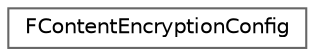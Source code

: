 digraph "Graphical Class Hierarchy"
{
 // INTERACTIVE_SVG=YES
 // LATEX_PDF_SIZE
  bgcolor="transparent";
  edge [fontname=Helvetica,fontsize=10,labelfontname=Helvetica,labelfontsize=10];
  node [fontname=Helvetica,fontsize=10,shape=box,height=0.2,width=0.4];
  rankdir="LR";
  Node0 [id="Node000000",label="FContentEncryptionConfig",height=0.2,width=0.4,color="grey40", fillcolor="white", style="filled",URL="$d4/dd5/classFContentEncryptionConfig.html",tooltip="Project specific configuration for content encryption."];
}
